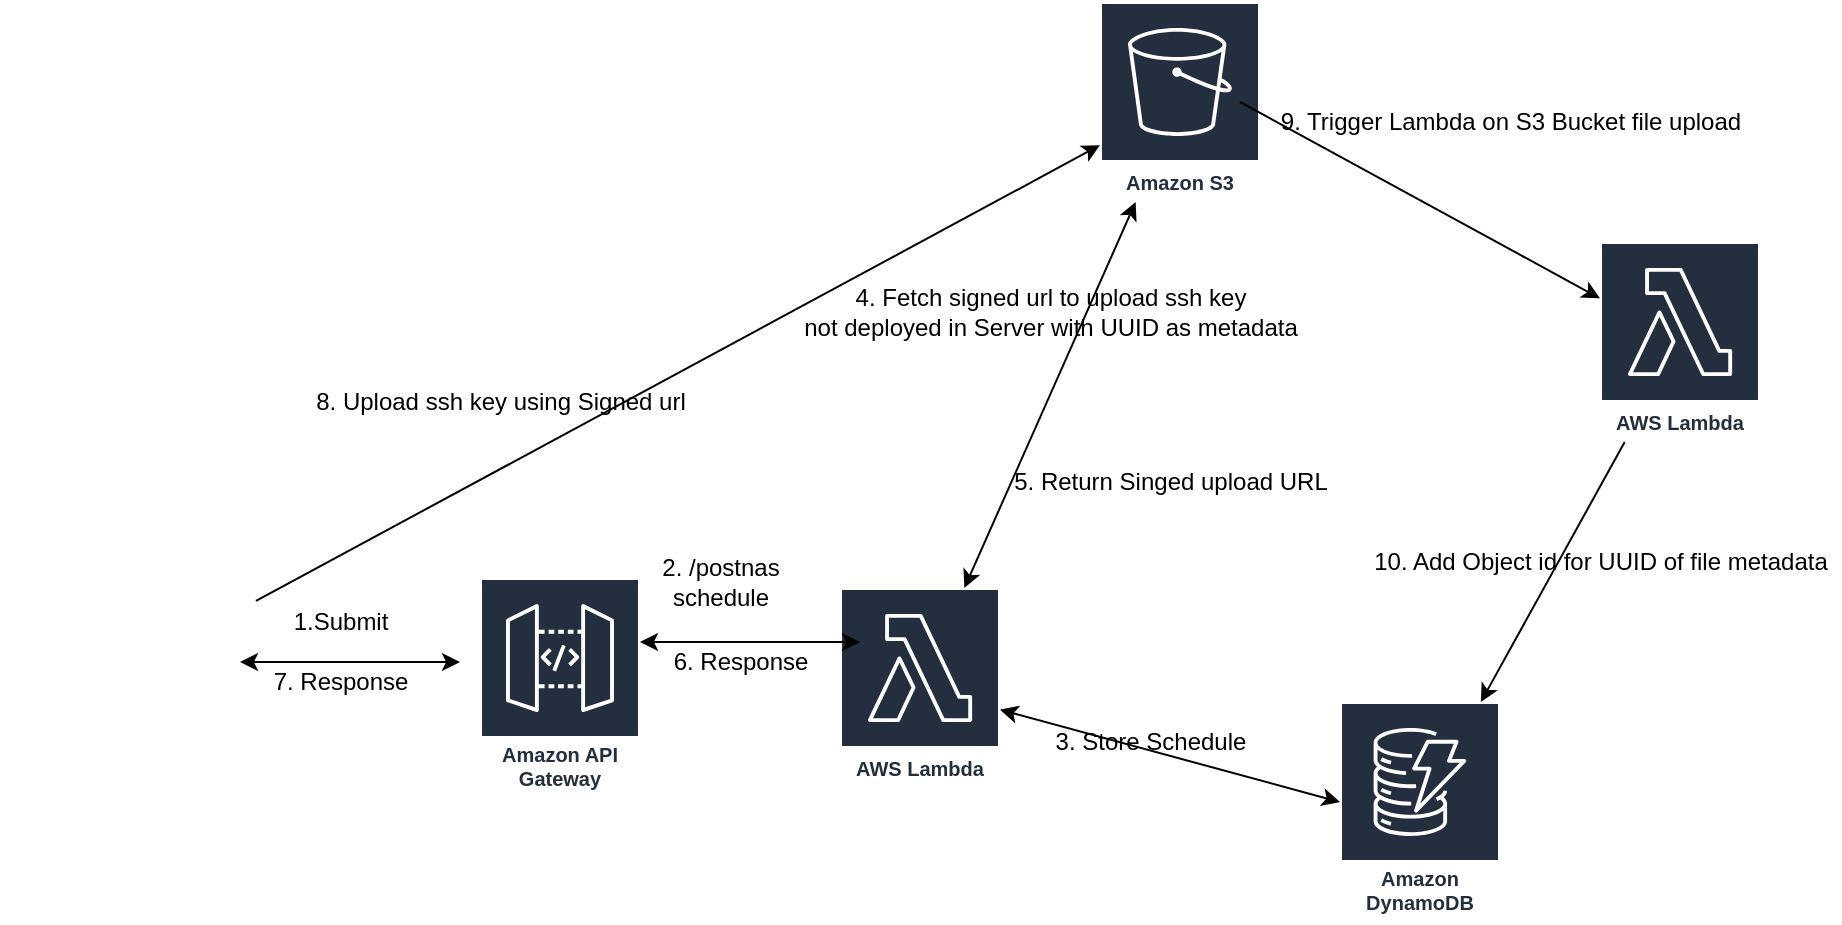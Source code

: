 <mxfile version="14.8.6" type="github">
  <diagram id="tFZjKesdVoR_Wh5Ui7Vk" name="Page-2">
    <mxGraphModel dx="782" dy="1536" grid="1" gridSize="10" guides="1" tooltips="1" connect="1" arrows="1" fold="1" page="1" pageScale="1" pageWidth="850" pageHeight="1100" math="0" shadow="0">
      <root>
        <mxCell id="yF2jjFJjA-9MAOKjVbNL-0" />
        <mxCell id="yF2jjFJjA-9MAOKjVbNL-1" parent="yF2jjFJjA-9MAOKjVbNL-0" />
        <mxCell id="J9jAqvIsXzl0PLYxBhgr-0" value="" style="shape=image;html=1;verticalAlign=top;verticalLabelPosition=bottom;labelBackgroundColor=#ffffff;imageAspect=0;aspect=fixed;image=https://cdn1.iconfinder.com/data/icons/business-startup-14/60/Development-128.png" parent="yF2jjFJjA-9MAOKjVbNL-1" vertex="1">
          <mxGeometry x="50" y="80" width="128" height="128" as="geometry" />
        </mxCell>
        <mxCell id="J9jAqvIsXzl0PLYxBhgr-1" value="Amazon API Gateway" style="outlineConnect=0;fontColor=#232F3E;gradientColor=none;strokeColor=#ffffff;fillColor=#232F3E;dashed=0;verticalLabelPosition=middle;verticalAlign=bottom;align=center;html=1;whiteSpace=wrap;fontSize=10;fontStyle=1;spacing=3;shape=mxgraph.aws4.productIcon;prIcon=mxgraph.aws4.api_gateway;" parent="yF2jjFJjA-9MAOKjVbNL-1" vertex="1">
          <mxGeometry x="290" y="98" width="80" height="110" as="geometry" />
        </mxCell>
        <mxCell id="J9jAqvIsXzl0PLYxBhgr-2" value="AWS Lambda" style="outlineConnect=0;fontColor=#232F3E;gradientColor=none;strokeColor=#ffffff;fillColor=#232F3E;dashed=0;verticalLabelPosition=middle;verticalAlign=bottom;align=center;html=1;whiteSpace=wrap;fontSize=10;fontStyle=1;spacing=3;shape=mxgraph.aws4.productIcon;prIcon=mxgraph.aws4.lambda;" parent="yF2jjFJjA-9MAOKjVbNL-1" vertex="1">
          <mxGeometry x="470" y="103" width="80" height="100" as="geometry" />
        </mxCell>
        <mxCell id="J9jAqvIsXzl0PLYxBhgr-3" value="Amazon S3" style="outlineConnect=0;fontColor=#232F3E;gradientColor=none;strokeColor=#ffffff;fillColor=#232F3E;dashed=0;verticalLabelPosition=middle;verticalAlign=bottom;align=center;html=1;whiteSpace=wrap;fontSize=10;fontStyle=1;spacing=3;shape=mxgraph.aws4.productIcon;prIcon=mxgraph.aws4.s3;" parent="yF2jjFJjA-9MAOKjVbNL-1" vertex="1">
          <mxGeometry x="600" y="-190" width="80" height="100" as="geometry" />
        </mxCell>
        <mxCell id="J9jAqvIsXzl0PLYxBhgr-4" value="Amazon DynamoDB" style="outlineConnect=0;fontColor=#232F3E;gradientColor=none;strokeColor=#ffffff;fillColor=#232F3E;dashed=0;verticalLabelPosition=middle;verticalAlign=bottom;align=center;html=1;whiteSpace=wrap;fontSize=10;fontStyle=1;spacing=3;shape=mxgraph.aws4.productIcon;prIcon=mxgraph.aws4.dynamodb;" parent="yF2jjFJjA-9MAOKjVbNL-1" vertex="1">
          <mxGeometry x="720" y="160" width="80" height="110" as="geometry" />
        </mxCell>
        <mxCell id="J9jAqvIsXzl0PLYxBhgr-5" value="" style="endArrow=classic;startArrow=classic;html=1;" parent="yF2jjFJjA-9MAOKjVbNL-1" edge="1">
          <mxGeometry width="50" height="50" relative="1" as="geometry">
            <mxPoint x="170" y="140" as="sourcePoint" />
            <mxPoint x="280" y="140" as="targetPoint" />
            <Array as="points" />
          </mxGeometry>
        </mxCell>
        <mxCell id="J9jAqvIsXzl0PLYxBhgr-6" value="1.Submit" style="text;html=1;align=center;verticalAlign=middle;resizable=0;points=[];autosize=1;strokeColor=none;" parent="yF2jjFJjA-9MAOKjVbNL-1" vertex="1">
          <mxGeometry x="190" y="110" width="60" height="20" as="geometry" />
        </mxCell>
        <mxCell id="J9jAqvIsXzl0PLYxBhgr-7" value="" style="endArrow=classic;startArrow=classic;html=1;" parent="yF2jjFJjA-9MAOKjVbNL-1" edge="1">
          <mxGeometry width="50" height="50" relative="1" as="geometry">
            <mxPoint x="370" y="130" as="sourcePoint" />
            <mxPoint x="480" y="130" as="targetPoint" />
            <Array as="points">
              <mxPoint x="470" y="130" />
            </Array>
          </mxGeometry>
        </mxCell>
        <mxCell id="J9jAqvIsXzl0PLYxBhgr-8" value="2. /postnas &lt;br&gt;schedule" style="text;html=1;align=center;verticalAlign=middle;resizable=0;points=[];autosize=1;strokeColor=none;" parent="yF2jjFJjA-9MAOKjVbNL-1" vertex="1">
          <mxGeometry x="375" y="85" width="70" height="30" as="geometry" />
        </mxCell>
        <mxCell id="J9jAqvIsXzl0PLYxBhgr-9" value="" style="endArrow=classic;startArrow=classic;html=1;" parent="yF2jjFJjA-9MAOKjVbNL-1" source="J9jAqvIsXzl0PLYxBhgr-2" target="J9jAqvIsXzl0PLYxBhgr-3" edge="1">
          <mxGeometry width="50" height="50" relative="1" as="geometry">
            <mxPoint x="570" y="135" as="sourcePoint" />
            <mxPoint x="620" y="85" as="targetPoint" />
          </mxGeometry>
        </mxCell>
        <mxCell id="J9jAqvIsXzl0PLYxBhgr-10" value="4. Fetch signed url to upload ssh key&lt;br&gt;not deployed in Server with UUID as metadata" style="text;html=1;align=center;verticalAlign=middle;resizable=0;points=[];autosize=1;strokeColor=none;" parent="yF2jjFJjA-9MAOKjVbNL-1" vertex="1">
          <mxGeometry x="445" y="-50" width="260" height="30" as="geometry" />
        </mxCell>
        <mxCell id="J9jAqvIsXzl0PLYxBhgr-11" value="5. Return Singed upload URL" style="text;html=1;align=center;verticalAlign=middle;resizable=0;points=[];autosize=1;strokeColor=none;" parent="yF2jjFJjA-9MAOKjVbNL-1" vertex="1">
          <mxGeometry x="550" y="40" width="170" height="20" as="geometry" />
        </mxCell>
        <mxCell id="J9jAqvIsXzl0PLYxBhgr-12" value="" style="endArrow=classic;startArrow=classic;html=1;" parent="yF2jjFJjA-9MAOKjVbNL-1" source="J9jAqvIsXzl0PLYxBhgr-2" edge="1">
          <mxGeometry width="50" height="50" relative="1" as="geometry">
            <mxPoint x="580" y="160" as="sourcePoint" />
            <mxPoint x="720" y="210" as="targetPoint" />
          </mxGeometry>
        </mxCell>
        <mxCell id="J9jAqvIsXzl0PLYxBhgr-13" value="3. Store Schedule" style="text;html=1;align=center;verticalAlign=middle;resizable=0;points=[];autosize=1;strokeColor=none;" parent="yF2jjFJjA-9MAOKjVbNL-1" vertex="1">
          <mxGeometry x="570" y="170" width="110" height="20" as="geometry" />
        </mxCell>
        <mxCell id="J9jAqvIsXzl0PLYxBhgr-14" value="6. Response" style="text;html=1;align=center;verticalAlign=middle;resizable=0;points=[];autosize=1;strokeColor=none;" parent="yF2jjFJjA-9MAOKjVbNL-1" vertex="1">
          <mxGeometry x="380" y="130" width="80" height="20" as="geometry" />
        </mxCell>
        <mxCell id="J9jAqvIsXzl0PLYxBhgr-15" value="7. Response" style="text;html=1;align=center;verticalAlign=middle;resizable=0;points=[];autosize=1;strokeColor=none;" parent="yF2jjFJjA-9MAOKjVbNL-1" vertex="1">
          <mxGeometry x="180" y="140" width="80" height="20" as="geometry" />
        </mxCell>
        <mxCell id="zFPvABQE_j9gT5AW24Re-2" value="" style="endArrow=classic;html=1;" parent="yF2jjFJjA-9MAOKjVbNL-1" source="J9jAqvIsXzl0PLYxBhgr-0" target="J9jAqvIsXzl0PLYxBhgr-3" edge="1">
          <mxGeometry width="50" height="50" relative="1" as="geometry">
            <mxPoint x="380" y="60" as="sourcePoint" />
            <mxPoint x="430" y="10" as="targetPoint" />
          </mxGeometry>
        </mxCell>
        <mxCell id="zFPvABQE_j9gT5AW24Re-3" value="8. Upload ssh key using Signed url" style="text;html=1;align=center;verticalAlign=middle;resizable=0;points=[];autosize=1;strokeColor=none;" parent="yF2jjFJjA-9MAOKjVbNL-1" vertex="1">
          <mxGeometry x="200" width="200" height="20" as="geometry" />
        </mxCell>
        <mxCell id="zFPvABQE_j9gT5AW24Re-4" value="AWS Lambda" style="outlineConnect=0;fontColor=#232F3E;gradientColor=none;strokeColor=#ffffff;fillColor=#232F3E;dashed=0;verticalLabelPosition=middle;verticalAlign=bottom;align=center;html=1;whiteSpace=wrap;fontSize=10;fontStyle=1;spacing=3;shape=mxgraph.aws4.productIcon;prIcon=mxgraph.aws4.lambda;" parent="yF2jjFJjA-9MAOKjVbNL-1" vertex="1">
          <mxGeometry x="850" y="-70" width="80" height="100" as="geometry" />
        </mxCell>
        <mxCell id="zFPvABQE_j9gT5AW24Re-5" value="" style="endArrow=classic;html=1;" parent="yF2jjFJjA-9MAOKjVbNL-1" target="zFPvABQE_j9gT5AW24Re-4" edge="1">
          <mxGeometry width="50" height="50" relative="1" as="geometry">
            <mxPoint x="670" y="-140" as="sourcePoint" />
            <mxPoint x="720" y="-190" as="targetPoint" />
          </mxGeometry>
        </mxCell>
        <mxCell id="zFPvABQE_j9gT5AW24Re-6" value="9. Trigger Lambda on S3 Bucket file upload" style="text;html=1;align=center;verticalAlign=middle;resizable=0;points=[];autosize=1;strokeColor=none;" parent="yF2jjFJjA-9MAOKjVbNL-1" vertex="1">
          <mxGeometry x="680" y="-140" width="250" height="20" as="geometry" />
        </mxCell>
        <mxCell id="zFPvABQE_j9gT5AW24Re-7" value="" style="endArrow=classic;html=1;" parent="yF2jjFJjA-9MAOKjVbNL-1" source="zFPvABQE_j9gT5AW24Re-4" target="J9jAqvIsXzl0PLYxBhgr-4" edge="1">
          <mxGeometry width="50" height="50" relative="1" as="geometry">
            <mxPoint x="865" y="140" as="sourcePoint" />
            <mxPoint x="915" y="90" as="targetPoint" />
          </mxGeometry>
        </mxCell>
        <mxCell id="zFPvABQE_j9gT5AW24Re-8" value="10. Add Object id for UUID of file metadata" style="text;html=1;align=center;verticalAlign=middle;resizable=0;points=[];autosize=1;strokeColor=none;" parent="yF2jjFJjA-9MAOKjVbNL-1" vertex="1">
          <mxGeometry x="730" y="80" width="240" height="20" as="geometry" />
        </mxCell>
      </root>
    </mxGraphModel>
  </diagram>
</mxfile>
